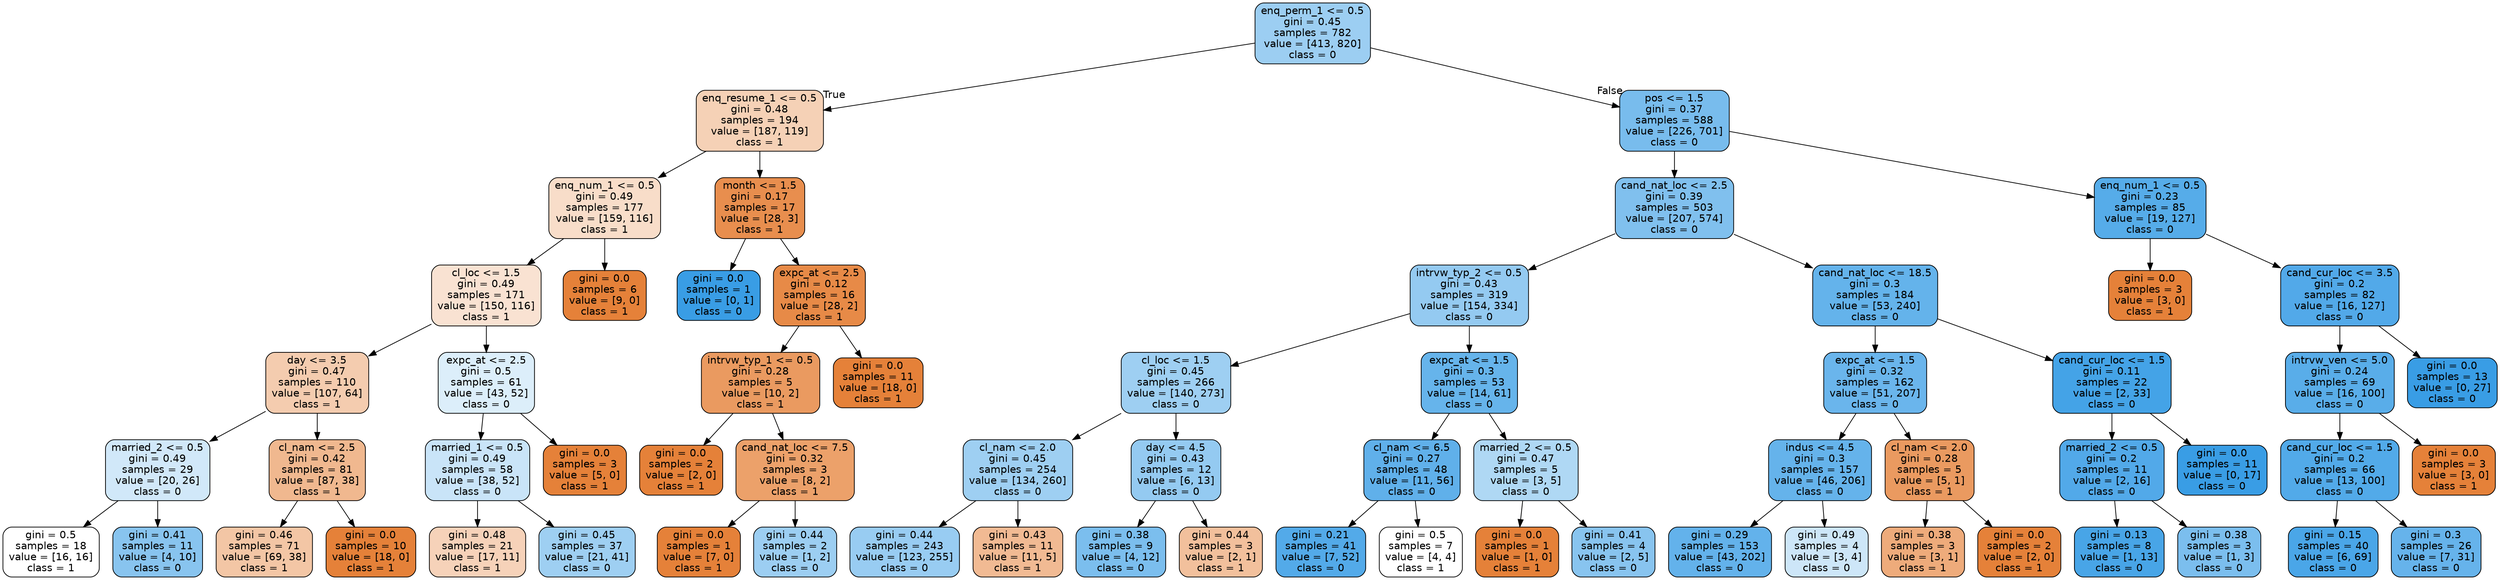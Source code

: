 digraph Tree {
node [shape=box, style="filled, rounded", color="black", fontname=helvetica] ;
edge [fontname=helvetica] ;
0 [label="enq_perm_1 <= 0.5\ngini = 0.45\nsamples = 782\nvalue = [413, 820]\nclass = 0", fillcolor="#399de57f"] ;
1 [label="enq_resume_1 <= 0.5\ngini = 0.48\nsamples = 194\nvalue = [187, 119]\nclass = 1", fillcolor="#e581395d"] ;
0 -> 1 [labeldistance=2.5, labelangle=45, headlabel="True"] ;
2 [label="enq_num_1 <= 0.5\ngini = 0.49\nsamples = 177\nvalue = [159, 116]\nclass = 1", fillcolor="#e5813945"] ;
1 -> 2 ;
3 [label="cl_loc <= 1.5\ngini = 0.49\nsamples = 171\nvalue = [150, 116]\nclass = 1", fillcolor="#e581393a"] ;
2 -> 3 ;
4 [label="day <= 3.5\ngini = 0.47\nsamples = 110\nvalue = [107, 64]\nclass = 1", fillcolor="#e5813966"] ;
3 -> 4 ;
5 [label="married_2 <= 0.5\ngini = 0.49\nsamples = 29\nvalue = [20, 26]\nclass = 0", fillcolor="#399de53b"] ;
4 -> 5 ;
6 [label="gini = 0.5\nsamples = 18\nvalue = [16, 16]\nclass = 1", fillcolor="#e5813900"] ;
5 -> 6 ;
7 [label="gini = 0.41\nsamples = 11\nvalue = [4, 10]\nclass = 0", fillcolor="#399de599"] ;
5 -> 7 ;
8 [label="cl_nam <= 2.5\ngini = 0.42\nsamples = 81\nvalue = [87, 38]\nclass = 1", fillcolor="#e5813990"] ;
4 -> 8 ;
9 [label="gini = 0.46\nsamples = 71\nvalue = [69, 38]\nclass = 1", fillcolor="#e5813973"] ;
8 -> 9 ;
10 [label="gini = 0.0\nsamples = 10\nvalue = [18, 0]\nclass = 1", fillcolor="#e58139ff"] ;
8 -> 10 ;
11 [label="expc_at <= 2.5\ngini = 0.5\nsamples = 61\nvalue = [43, 52]\nclass = 0", fillcolor="#399de52c"] ;
3 -> 11 ;
12 [label="married_1 <= 0.5\ngini = 0.49\nsamples = 58\nvalue = [38, 52]\nclass = 0", fillcolor="#399de545"] ;
11 -> 12 ;
13 [label="gini = 0.48\nsamples = 21\nvalue = [17, 11]\nclass = 1", fillcolor="#e581395a"] ;
12 -> 13 ;
14 [label="gini = 0.45\nsamples = 37\nvalue = [21, 41]\nclass = 0", fillcolor="#399de57c"] ;
12 -> 14 ;
15 [label="gini = 0.0\nsamples = 3\nvalue = [5, 0]\nclass = 1", fillcolor="#e58139ff"] ;
11 -> 15 ;
16 [label="gini = 0.0\nsamples = 6\nvalue = [9, 0]\nclass = 1", fillcolor="#e58139ff"] ;
2 -> 16 ;
17 [label="month <= 1.5\ngini = 0.17\nsamples = 17\nvalue = [28, 3]\nclass = 1", fillcolor="#e58139e4"] ;
1 -> 17 ;
18 [label="gini = 0.0\nsamples = 1\nvalue = [0, 1]\nclass = 0", fillcolor="#399de5ff"] ;
17 -> 18 ;
19 [label="expc_at <= 2.5\ngini = 0.12\nsamples = 16\nvalue = [28, 2]\nclass = 1", fillcolor="#e58139ed"] ;
17 -> 19 ;
20 [label="intrvw_typ_1 <= 0.5\ngini = 0.28\nsamples = 5\nvalue = [10, 2]\nclass = 1", fillcolor="#e58139cc"] ;
19 -> 20 ;
21 [label="gini = 0.0\nsamples = 2\nvalue = [2, 0]\nclass = 1", fillcolor="#e58139ff"] ;
20 -> 21 ;
22 [label="cand_nat_loc <= 7.5\ngini = 0.32\nsamples = 3\nvalue = [8, 2]\nclass = 1", fillcolor="#e58139bf"] ;
20 -> 22 ;
23 [label="gini = 0.0\nsamples = 1\nvalue = [7, 0]\nclass = 1", fillcolor="#e58139ff"] ;
22 -> 23 ;
24 [label="gini = 0.44\nsamples = 2\nvalue = [1, 2]\nclass = 0", fillcolor="#399de57f"] ;
22 -> 24 ;
25 [label="gini = 0.0\nsamples = 11\nvalue = [18, 0]\nclass = 1", fillcolor="#e58139ff"] ;
19 -> 25 ;
26 [label="pos <= 1.5\ngini = 0.37\nsamples = 588\nvalue = [226, 701]\nclass = 0", fillcolor="#399de5ad"] ;
0 -> 26 [labeldistance=2.5, labelangle=-45, headlabel="False"] ;
27 [label="cand_nat_loc <= 2.5\ngini = 0.39\nsamples = 503\nvalue = [207, 574]\nclass = 0", fillcolor="#399de5a3"] ;
26 -> 27 ;
28 [label="intrvw_typ_2 <= 0.5\ngini = 0.43\nsamples = 319\nvalue = [154, 334]\nclass = 0", fillcolor="#399de589"] ;
27 -> 28 ;
29 [label="cl_loc <= 1.5\ngini = 0.45\nsamples = 266\nvalue = [140, 273]\nclass = 0", fillcolor="#399de57c"] ;
28 -> 29 ;
30 [label="cl_nam <= 2.0\ngini = 0.45\nsamples = 254\nvalue = [134, 260]\nclass = 0", fillcolor="#399de57c"] ;
29 -> 30 ;
31 [label="gini = 0.44\nsamples = 243\nvalue = [123, 255]\nclass = 0", fillcolor="#399de584"] ;
30 -> 31 ;
32 [label="gini = 0.43\nsamples = 11\nvalue = [11, 5]\nclass = 1", fillcolor="#e581398b"] ;
30 -> 32 ;
33 [label="day <= 4.5\ngini = 0.43\nsamples = 12\nvalue = [6, 13]\nclass = 0", fillcolor="#399de589"] ;
29 -> 33 ;
34 [label="gini = 0.38\nsamples = 9\nvalue = [4, 12]\nclass = 0", fillcolor="#399de5aa"] ;
33 -> 34 ;
35 [label="gini = 0.44\nsamples = 3\nvalue = [2, 1]\nclass = 1", fillcolor="#e581397f"] ;
33 -> 35 ;
36 [label="expc_at <= 1.5\ngini = 0.3\nsamples = 53\nvalue = [14, 61]\nclass = 0", fillcolor="#399de5c4"] ;
28 -> 36 ;
37 [label="cl_nam <= 6.5\ngini = 0.27\nsamples = 48\nvalue = [11, 56]\nclass = 0", fillcolor="#399de5cd"] ;
36 -> 37 ;
38 [label="gini = 0.21\nsamples = 41\nvalue = [7, 52]\nclass = 0", fillcolor="#399de5dd"] ;
37 -> 38 ;
39 [label="gini = 0.5\nsamples = 7\nvalue = [4, 4]\nclass = 1", fillcolor="#e5813900"] ;
37 -> 39 ;
40 [label="married_2 <= 0.5\ngini = 0.47\nsamples = 5\nvalue = [3, 5]\nclass = 0", fillcolor="#399de566"] ;
36 -> 40 ;
41 [label="gini = 0.0\nsamples = 1\nvalue = [1, 0]\nclass = 1", fillcolor="#e58139ff"] ;
40 -> 41 ;
42 [label="gini = 0.41\nsamples = 4\nvalue = [2, 5]\nclass = 0", fillcolor="#399de599"] ;
40 -> 42 ;
43 [label="cand_nat_loc <= 18.5\ngini = 0.3\nsamples = 184\nvalue = [53, 240]\nclass = 0", fillcolor="#399de5c7"] ;
27 -> 43 ;
44 [label="expc_at <= 1.5\ngini = 0.32\nsamples = 162\nvalue = [51, 207]\nclass = 0", fillcolor="#399de5c0"] ;
43 -> 44 ;
45 [label="indus <= 4.5\ngini = 0.3\nsamples = 157\nvalue = [46, 206]\nclass = 0", fillcolor="#399de5c6"] ;
44 -> 45 ;
46 [label="gini = 0.29\nsamples = 153\nvalue = [43, 202]\nclass = 0", fillcolor="#399de5c9"] ;
45 -> 46 ;
47 [label="gini = 0.49\nsamples = 4\nvalue = [3, 4]\nclass = 0", fillcolor="#399de540"] ;
45 -> 47 ;
48 [label="cl_nam <= 2.0\ngini = 0.28\nsamples = 5\nvalue = [5, 1]\nclass = 1", fillcolor="#e58139cc"] ;
44 -> 48 ;
49 [label="gini = 0.38\nsamples = 3\nvalue = [3, 1]\nclass = 1", fillcolor="#e58139aa"] ;
48 -> 49 ;
50 [label="gini = 0.0\nsamples = 2\nvalue = [2, 0]\nclass = 1", fillcolor="#e58139ff"] ;
48 -> 50 ;
51 [label="cand_cur_loc <= 1.5\ngini = 0.11\nsamples = 22\nvalue = [2, 33]\nclass = 0", fillcolor="#399de5f0"] ;
43 -> 51 ;
52 [label="married_2 <= 0.5\ngini = 0.2\nsamples = 11\nvalue = [2, 16]\nclass = 0", fillcolor="#399de5df"] ;
51 -> 52 ;
53 [label="gini = 0.13\nsamples = 8\nvalue = [1, 13]\nclass = 0", fillcolor="#399de5eb"] ;
52 -> 53 ;
54 [label="gini = 0.38\nsamples = 3\nvalue = [1, 3]\nclass = 0", fillcolor="#399de5aa"] ;
52 -> 54 ;
55 [label="gini = 0.0\nsamples = 11\nvalue = [0, 17]\nclass = 0", fillcolor="#399de5ff"] ;
51 -> 55 ;
56 [label="enq_num_1 <= 0.5\ngini = 0.23\nsamples = 85\nvalue = [19, 127]\nclass = 0", fillcolor="#399de5d9"] ;
26 -> 56 ;
57 [label="gini = 0.0\nsamples = 3\nvalue = [3, 0]\nclass = 1", fillcolor="#e58139ff"] ;
56 -> 57 ;
58 [label="cand_cur_loc <= 3.5\ngini = 0.2\nsamples = 82\nvalue = [16, 127]\nclass = 0", fillcolor="#399de5df"] ;
56 -> 58 ;
59 [label="intrvw_ven <= 5.0\ngini = 0.24\nsamples = 69\nvalue = [16, 100]\nclass = 0", fillcolor="#399de5d6"] ;
58 -> 59 ;
60 [label="cand_cur_loc <= 1.5\ngini = 0.2\nsamples = 66\nvalue = [13, 100]\nclass = 0", fillcolor="#399de5de"] ;
59 -> 60 ;
61 [label="gini = 0.15\nsamples = 40\nvalue = [6, 69]\nclass = 0", fillcolor="#399de5e9"] ;
60 -> 61 ;
62 [label="gini = 0.3\nsamples = 26\nvalue = [7, 31]\nclass = 0", fillcolor="#399de5c5"] ;
60 -> 62 ;
63 [label="gini = 0.0\nsamples = 3\nvalue = [3, 0]\nclass = 1", fillcolor="#e58139ff"] ;
59 -> 63 ;
64 [label="gini = 0.0\nsamples = 13\nvalue = [0, 27]\nclass = 0", fillcolor="#399de5ff"] ;
58 -> 64 ;
}